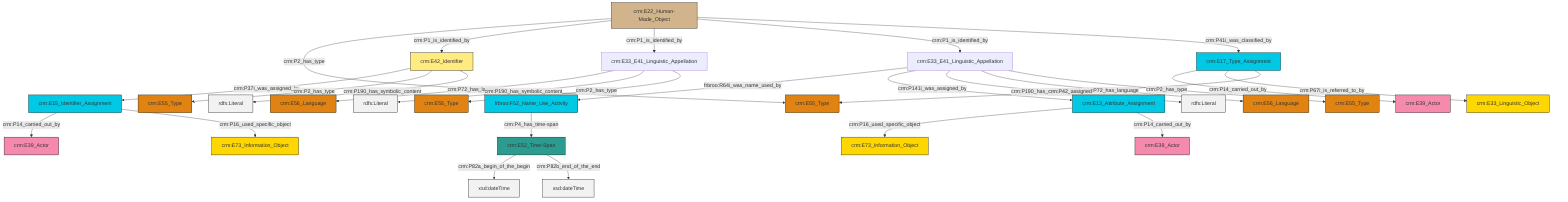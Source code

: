 graph TD
classDef Literal fill:#f2f2f2,stroke:#000000;
classDef CRM_Entity fill:#FFFFFF,stroke:#000000;
classDef Temporal_Entity fill:#00C9E6, stroke:#000000;
classDef Type fill:#E18312, stroke:#000000;
classDef Time-Span fill:#2C9C91, stroke:#000000;
classDef Appellation fill:#FFEB7F, stroke:#000000;
classDef Place fill:#008836, stroke:#000000;
classDef Persistent_Item fill:#B266B2, stroke:#000000;
classDef Conceptual_Object fill:#FFD700, stroke:#000000;
classDef Physical_Thing fill:#D2B48C, stroke:#000000;
classDef Actor fill:#f58aad, stroke:#000000;
classDef PC_Classes fill:#4ce600, stroke:#000000;
classDef Multi fill:#cccccc,stroke:#000000;

0["crm:E33_E41_Linguistic_Appellation"]:::Default -->|crm:P72_has_language| 1["crm:E56_Language"]:::Type
10["crm:E17_Type_Assignment"]:::Temporal_Entity -->|crm:P14_carried_out_by| 12["crm:E39_Actor"]:::Actor
6["crm:E13_Attribute_Assignment"]:::Temporal_Entity -->|crm:P16_used_specific_object| 13["crm:E73_Information_Object"]:::Conceptual_Object
14["crm:E33_E41_Linguistic_Appellation"]:::Default -->|frbroo:R64i_was_name_used_by| 15["frbroo:F52_Name_Use_Activity"]:::Temporal_Entity
16["crm:E22_Human-Made_Object"]:::Physical_Thing -->|crm:P2_has_type| 17["crm:E55_Type"]:::Type
15["frbroo:F52_Name_Use_Activity"]:::Temporal_Entity -->|crm:P4_has_time-span| 20["crm:E52_Time-Span"]:::Time-Span
0["crm:E33_E41_Linguistic_Appellation"]:::Default -->|crm:P190_has_symbolic_content| 21[rdfs:Literal]:::Literal
20["crm:E52_Time-Span"]:::Time-Span -->|crm:P82a_begin_of_the_begin| 22[xsd:dateTime]:::Literal
14["crm:E33_E41_Linguistic_Appellation"]:::Default -->|crm:P141i_was_assigned_by| 6["crm:E13_Attribute_Assignment"]:::Temporal_Entity
16["crm:E22_Human-Made_Object"]:::Physical_Thing -->|crm:P1_is_identified_by| 25["crm:E42_Identifier"]:::Appellation
16["crm:E22_Human-Made_Object"]:::Physical_Thing -->|crm:P1_is_identified_by| 0["crm:E33_E41_Linguistic_Appellation"]:::Default
25["crm:E42_Identifier"]:::Appellation -->|crm:P37i_was_assigned_by| 28["crm:E15_Identifier_Assignment"]:::Temporal_Entity
14["crm:E33_E41_Linguistic_Appellation"]:::Default -->|crm:P190_has_symbolic_content| 31[rdfs:Literal]:::Literal
25["crm:E42_Identifier"]:::Appellation -->|crm:P2_has_type| 34["crm:E55_Type"]:::Type
14["crm:E33_E41_Linguistic_Appellation"]:::Default -->|crm:P72_has_language| 36["crm:E56_Language"]:::Type
25["crm:E42_Identifier"]:::Appellation -->|crm:P190_has_symbolic_content| 39[rdfs:Literal]:::Literal
16["crm:E22_Human-Made_Object"]:::Physical_Thing -->|crm:P1_is_identified_by| 14["crm:E33_E41_Linguistic_Appellation"]:::Default
14["crm:E33_E41_Linguistic_Appellation"]:::Default -->|crm:P2_has_type| 29["crm:E55_Type"]:::Type
6["crm:E13_Attribute_Assignment"]:::Temporal_Entity -->|crm:P14_carried_out_by| 18["crm:E39_Actor"]:::Actor
10["crm:E17_Type_Assignment"]:::Temporal_Entity -->|crm:P67i_is_referred_to_by| 2["crm:E33_Linguistic_Object"]:::Conceptual_Object
10["crm:E17_Type_Assignment"]:::Temporal_Entity -->|crm:P42_assigned| 17["crm:E55_Type"]:::Type
28["crm:E15_Identifier_Assignment"]:::Temporal_Entity -->|crm:P14_carried_out_by| 8["crm:E39_Actor"]:::Actor
28["crm:E15_Identifier_Assignment"]:::Temporal_Entity -->|crm:P16_used_specific_object| 42["crm:E73_Information_Object"]:::Conceptual_Object
20["crm:E52_Time-Span"]:::Time-Span -->|crm:P82b_end_of_the_end| 45[xsd:dateTime]:::Literal
16["crm:E22_Human-Made_Object"]:::Physical_Thing -->|crm:P41i_was_classified_by| 10["crm:E17_Type_Assignment"]:::Temporal_Entity
0["crm:E33_E41_Linguistic_Appellation"]:::Default -->|crm:P2_has_type| 4["crm:E55_Type"]:::Type